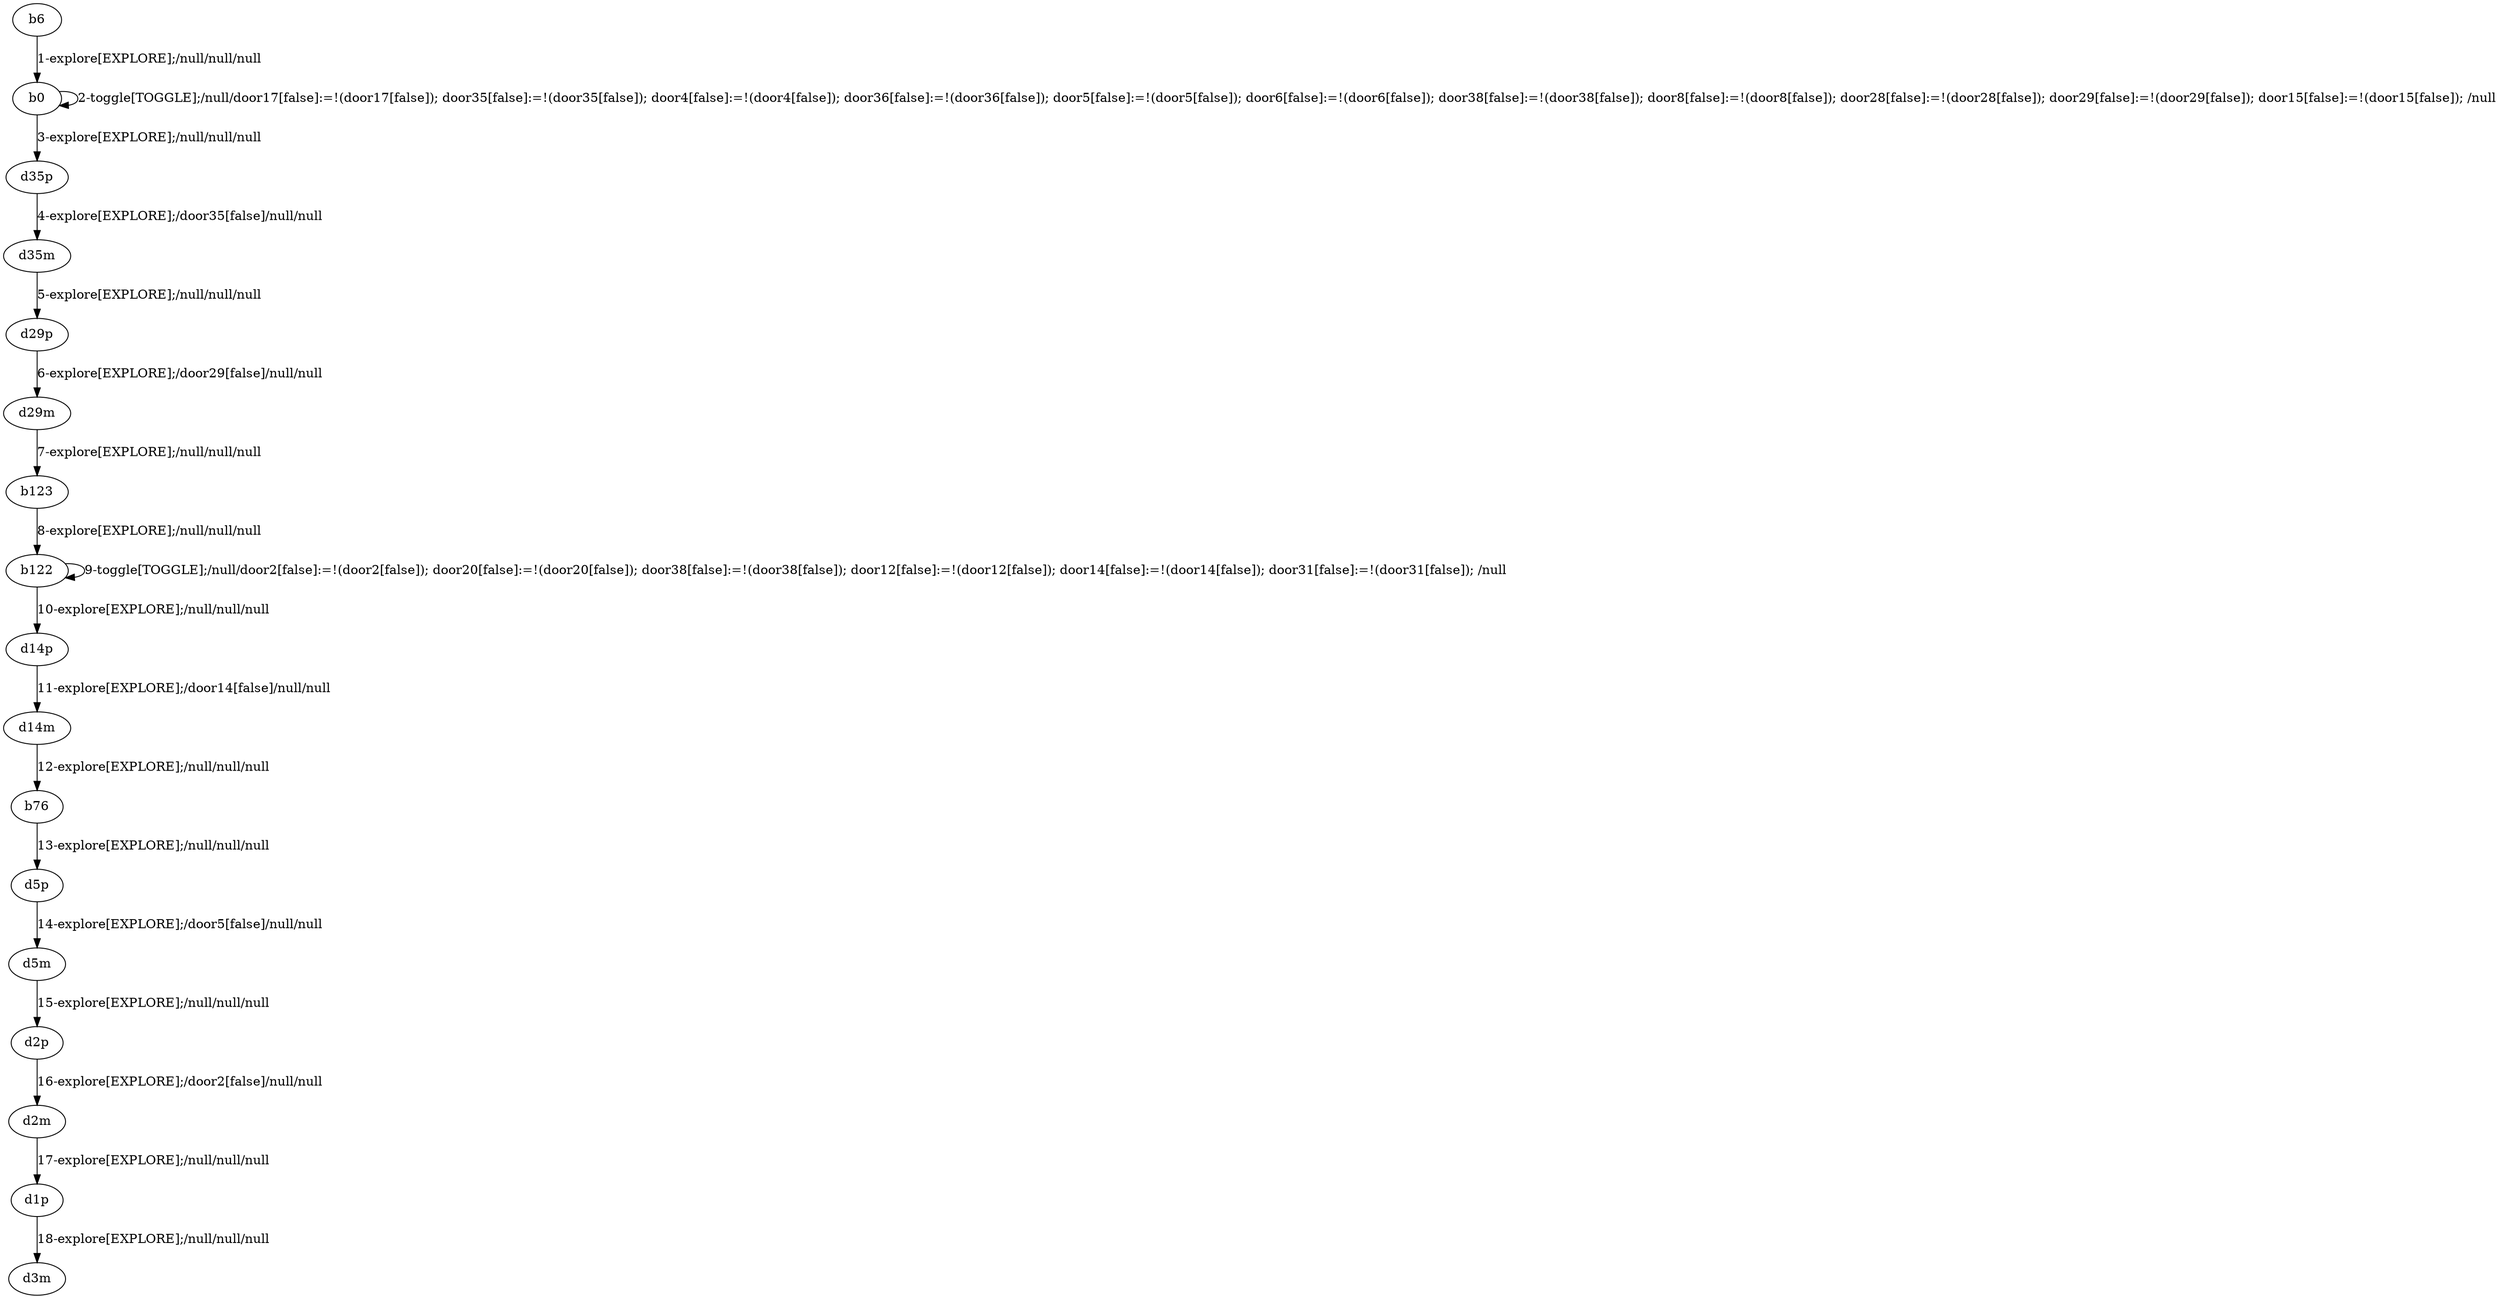 # Total number of goals covered by this test: 3
# d1p --> d3m
# d2p --> d2m
# d2m --> d1p

digraph g {
"b6" -> "b0" [label = "1-explore[EXPLORE];/null/null/null"];
"b0" -> "b0" [label = "2-toggle[TOGGLE];/null/door17[false]:=!(door17[false]); door35[false]:=!(door35[false]); door4[false]:=!(door4[false]); door36[false]:=!(door36[false]); door5[false]:=!(door5[false]); door6[false]:=!(door6[false]); door38[false]:=!(door38[false]); door8[false]:=!(door8[false]); door28[false]:=!(door28[false]); door29[false]:=!(door29[false]); door15[false]:=!(door15[false]); /null"];
"b0" -> "d35p" [label = "3-explore[EXPLORE];/null/null/null"];
"d35p" -> "d35m" [label = "4-explore[EXPLORE];/door35[false]/null/null"];
"d35m" -> "d29p" [label = "5-explore[EXPLORE];/null/null/null"];
"d29p" -> "d29m" [label = "6-explore[EXPLORE];/door29[false]/null/null"];
"d29m" -> "b123" [label = "7-explore[EXPLORE];/null/null/null"];
"b123" -> "b122" [label = "8-explore[EXPLORE];/null/null/null"];
"b122" -> "b122" [label = "9-toggle[TOGGLE];/null/door2[false]:=!(door2[false]); door20[false]:=!(door20[false]); door38[false]:=!(door38[false]); door12[false]:=!(door12[false]); door14[false]:=!(door14[false]); door31[false]:=!(door31[false]); /null"];
"b122" -> "d14p" [label = "10-explore[EXPLORE];/null/null/null"];
"d14p" -> "d14m" [label = "11-explore[EXPLORE];/door14[false]/null/null"];
"d14m" -> "b76" [label = "12-explore[EXPLORE];/null/null/null"];
"b76" -> "d5p" [label = "13-explore[EXPLORE];/null/null/null"];
"d5p" -> "d5m" [label = "14-explore[EXPLORE];/door5[false]/null/null"];
"d5m" -> "d2p" [label = "15-explore[EXPLORE];/null/null/null"];
"d2p" -> "d2m" [label = "16-explore[EXPLORE];/door2[false]/null/null"];
"d2m" -> "d1p" [label = "17-explore[EXPLORE];/null/null/null"];
"d1p" -> "d3m" [label = "18-explore[EXPLORE];/null/null/null"];
}